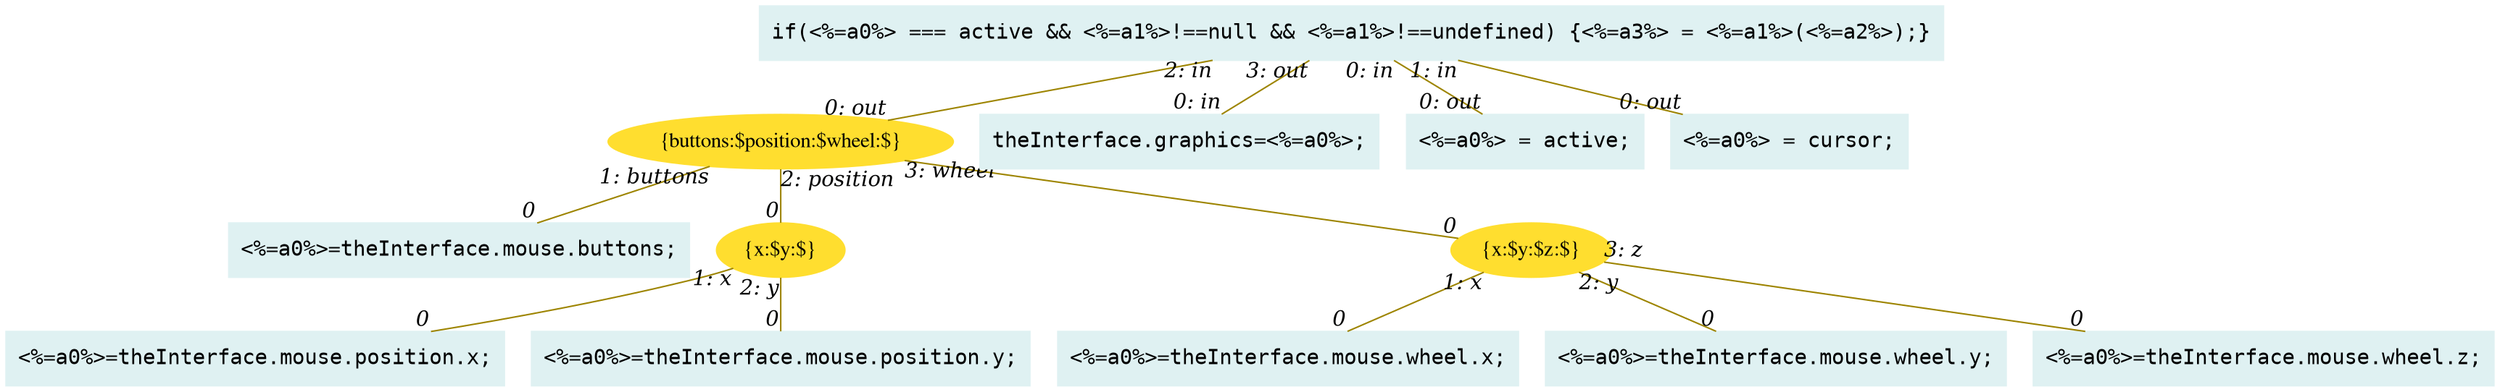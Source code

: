 digraph g{node_9264 [shape="box", style="filled", color="#dff1f2", fontname="Courier", label="<%=a0%>=theInterface.mouse.buttons;
" ]
node_9266 [shape="box", style="filled", color="#dff1f2", fontname="Courier", label="<%=a0%>=theInterface.mouse.position.x;
" ]
node_9268 [shape="box", style="filled", color="#dff1f2", fontname="Courier", label="<%=a0%>=theInterface.mouse.position.y;
" ]
node_9270 [shape="ellipse", style="filled", color="#ffde2f", fontname="Times", label="{x:$y:$}" ]
node_9274 [shape="box", style="filled", color="#dff1f2", fontname="Courier", label="<%=a0%>=theInterface.mouse.wheel.x;
" ]
node_9276 [shape="box", style="filled", color="#dff1f2", fontname="Courier", label="<%=a0%>=theInterface.mouse.wheel.y;
" ]
node_9278 [shape="box", style="filled", color="#dff1f2", fontname="Courier", label="<%=a0%>=theInterface.mouse.wheel.z;
" ]
node_9280 [shape="ellipse", style="filled", color="#ffde2f", fontname="Times", label="{x:$y:$z:$}" ]
node_9285 [shape="ellipse", style="filled", color="#ffde2f", fontname="Times", label="{buttons:$position:$wheel:$}" ]
node_9290 [shape="box", style="filled", color="#dff1f2", fontname="Courier", label="theInterface.graphics=<%=a0%>;
" ]
node_9324 [shape="box", style="filled", color="#dff1f2", fontname="Courier", label="<%=a0%> = active;
" ]
node_9327 [shape="box", style="filled", color="#dff1f2", fontname="Courier", label="<%=a0%> = cursor;
" ]
node_9329 [shape="box", style="filled", color="#dff1f2", fontname="Courier", label="if(<%=a0%> === active && <%=a1%>!==null && <%=a1%>!==undefined) {<%=a3%> = <%=a1%>(<%=a2%>);}
" ]
node_9270 -> node_9266 [dir=none, arrowHead=none, fontname="Times-Italic", arrowsize=1, color="#9d8400", label="",  headlabel="0", taillabel="1: x" ]
node_9270 -> node_9268 [dir=none, arrowHead=none, fontname="Times-Italic", arrowsize=1, color="#9d8400", label="",  headlabel="0", taillabel="2: y" ]
node_9280 -> node_9274 [dir=none, arrowHead=none, fontname="Times-Italic", arrowsize=1, color="#9d8400", label="",  headlabel="0", taillabel="1: x" ]
node_9280 -> node_9276 [dir=none, arrowHead=none, fontname="Times-Italic", arrowsize=1, color="#9d8400", label="",  headlabel="0", taillabel="2: y" ]
node_9280 -> node_9278 [dir=none, arrowHead=none, fontname="Times-Italic", arrowsize=1, color="#9d8400", label="",  headlabel="0", taillabel="3: z" ]
node_9285 -> node_9264 [dir=none, arrowHead=none, fontname="Times-Italic", arrowsize=1, color="#9d8400", label="",  headlabel="0", taillabel="1: buttons" ]
node_9285 -> node_9270 [dir=none, arrowHead=none, fontname="Times-Italic", arrowsize=1, color="#9d8400", label="",  headlabel="0", taillabel="2: position" ]
node_9285 -> node_9280 [dir=none, arrowHead=none, fontname="Times-Italic", arrowsize=1, color="#9d8400", label="",  headlabel="0", taillabel="3: wheel" ]
node_9329 -> node_9324 [dir=none, arrowHead=none, fontname="Times-Italic", arrowsize=1, color="#9d8400", label="",  headlabel="0: out", taillabel="0: in" ]
node_9329 -> node_9327 [dir=none, arrowHead=none, fontname="Times-Italic", arrowsize=1, color="#9d8400", label="",  headlabel="0: out", taillabel="1: in" ]
node_9329 -> node_9290 [dir=none, arrowHead=none, fontname="Times-Italic", arrowsize=1, color="#9d8400", label="",  headlabel="0: in", taillabel="3: out" ]
node_9329 -> node_9285 [dir=none, arrowHead=none, fontname="Times-Italic", arrowsize=1, color="#9d8400", label="",  headlabel="0: out", taillabel="2: in" ]
}